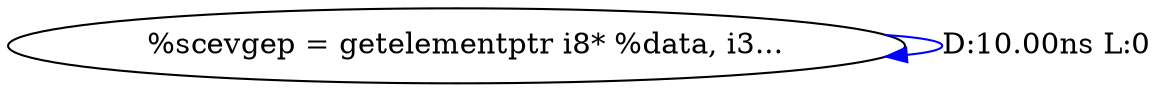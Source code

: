 digraph {
Node0x36ea2f0[label="  %scevgep = getelementptr i8* %data, i3..."];
Node0x36ea2f0 -> Node0x36ea2f0[label="D:10.00ns L:0",color=blue];
}
